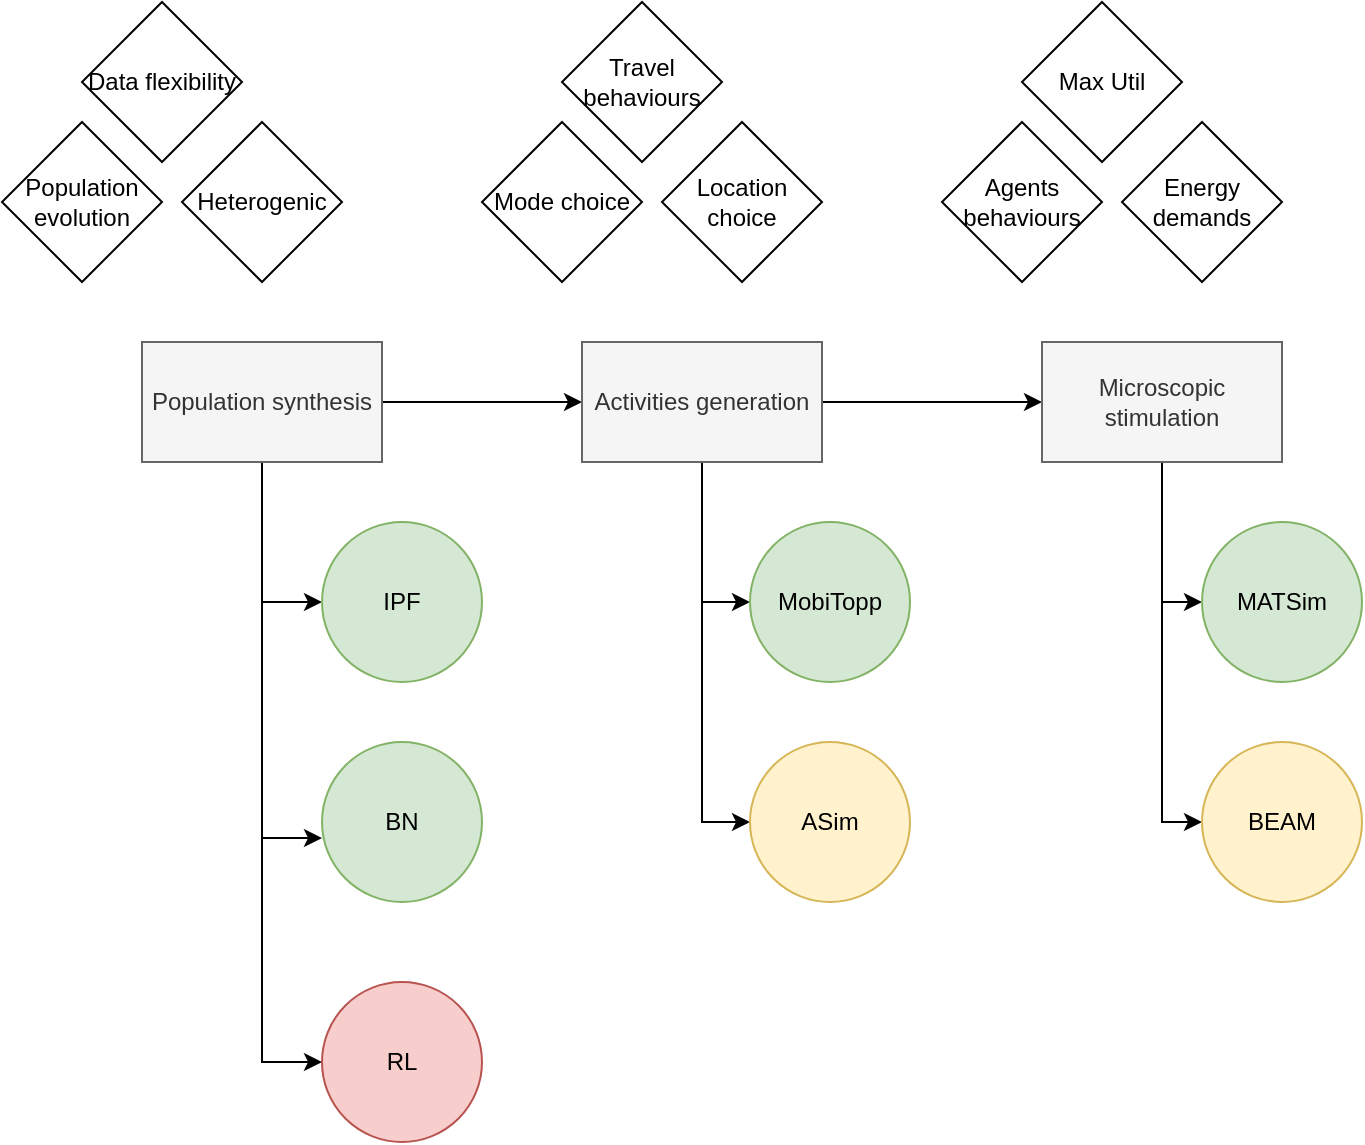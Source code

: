 <mxfile version="20.2.2" type="github">
  <diagram id="q6uRK-oxB6_HJzUdJctA" name="Page-1">
    <mxGraphModel dx="1422" dy="737" grid="1" gridSize="10" guides="1" tooltips="1" connect="1" arrows="1" fold="1" page="1" pageScale="1" pageWidth="827" pageHeight="1169" math="0" shadow="0">
      <root>
        <mxCell id="0" />
        <mxCell id="1" parent="0" />
        <mxCell id="lA137ORDE0Yeb99w4U_h-21" style="edgeStyle=orthogonalEdgeStyle;rounded=0;orthogonalLoop=1;jettySize=auto;html=1;exitX=1;exitY=0.5;exitDx=0;exitDy=0;entryX=0;entryY=0.5;entryDx=0;entryDy=0;" edge="1" parent="1" source="lA137ORDE0Yeb99w4U_h-3" target="lA137ORDE0Yeb99w4U_h-4">
          <mxGeometry relative="1" as="geometry" />
        </mxCell>
        <mxCell id="lA137ORDE0Yeb99w4U_h-25" style="edgeStyle=orthogonalEdgeStyle;rounded=0;orthogonalLoop=1;jettySize=auto;html=1;exitX=0.5;exitY=1;exitDx=0;exitDy=0;entryX=0;entryY=0.5;entryDx=0;entryDy=0;" edge="1" parent="1" source="lA137ORDE0Yeb99w4U_h-3" target="lA137ORDE0Yeb99w4U_h-10">
          <mxGeometry relative="1" as="geometry" />
        </mxCell>
        <mxCell id="lA137ORDE0Yeb99w4U_h-26" style="edgeStyle=orthogonalEdgeStyle;rounded=0;orthogonalLoop=1;jettySize=auto;html=1;entryX=0;entryY=0.6;entryDx=0;entryDy=0;entryPerimeter=0;" edge="1" parent="1" source="lA137ORDE0Yeb99w4U_h-3" target="lA137ORDE0Yeb99w4U_h-11">
          <mxGeometry relative="1" as="geometry" />
        </mxCell>
        <mxCell id="lA137ORDE0Yeb99w4U_h-27" style="edgeStyle=orthogonalEdgeStyle;rounded=0;orthogonalLoop=1;jettySize=auto;html=1;entryX=0;entryY=0.5;entryDx=0;entryDy=0;" edge="1" parent="1" source="lA137ORDE0Yeb99w4U_h-3" target="lA137ORDE0Yeb99w4U_h-12">
          <mxGeometry relative="1" as="geometry" />
        </mxCell>
        <mxCell id="lA137ORDE0Yeb99w4U_h-3" value="Population synthesis" style="rounded=0;whiteSpace=wrap;html=1;fillColor=#f5f5f5;fontColor=#333333;strokeColor=#666666;" vertex="1" parent="1">
          <mxGeometry x="110" y="240" width="120" height="60" as="geometry" />
        </mxCell>
        <mxCell id="lA137ORDE0Yeb99w4U_h-22" style="edgeStyle=orthogonalEdgeStyle;rounded=0;orthogonalLoop=1;jettySize=auto;html=1;entryX=0;entryY=0.5;entryDx=0;entryDy=0;" edge="1" parent="1" source="lA137ORDE0Yeb99w4U_h-4" target="lA137ORDE0Yeb99w4U_h-5">
          <mxGeometry relative="1" as="geometry" />
        </mxCell>
        <mxCell id="lA137ORDE0Yeb99w4U_h-23" style="edgeStyle=orthogonalEdgeStyle;rounded=0;orthogonalLoop=1;jettySize=auto;html=1;exitX=0.5;exitY=1;exitDx=0;exitDy=0;entryX=0;entryY=0.5;entryDx=0;entryDy=0;" edge="1" parent="1" source="lA137ORDE0Yeb99w4U_h-4" target="lA137ORDE0Yeb99w4U_h-8">
          <mxGeometry relative="1" as="geometry" />
        </mxCell>
        <mxCell id="lA137ORDE0Yeb99w4U_h-29" style="edgeStyle=orthogonalEdgeStyle;rounded=0;orthogonalLoop=1;jettySize=auto;html=1;entryX=0;entryY=0.5;entryDx=0;entryDy=0;" edge="1" parent="1" source="lA137ORDE0Yeb99w4U_h-4" target="lA137ORDE0Yeb99w4U_h-9">
          <mxGeometry relative="1" as="geometry" />
        </mxCell>
        <mxCell id="lA137ORDE0Yeb99w4U_h-4" value="Activities generation" style="rounded=0;whiteSpace=wrap;html=1;fillColor=#f5f5f5;fontColor=#333333;strokeColor=#666666;" vertex="1" parent="1">
          <mxGeometry x="330" y="240" width="120" height="60" as="geometry" />
        </mxCell>
        <mxCell id="lA137ORDE0Yeb99w4U_h-30" style="edgeStyle=orthogonalEdgeStyle;rounded=0;orthogonalLoop=1;jettySize=auto;html=1;entryX=0;entryY=0.5;entryDx=0;entryDy=0;" edge="1" parent="1" source="lA137ORDE0Yeb99w4U_h-5" target="lA137ORDE0Yeb99w4U_h-6">
          <mxGeometry relative="1" as="geometry" />
        </mxCell>
        <mxCell id="lA137ORDE0Yeb99w4U_h-31" style="edgeStyle=orthogonalEdgeStyle;rounded=0;orthogonalLoop=1;jettySize=auto;html=1;entryX=0;entryY=0.5;entryDx=0;entryDy=0;" edge="1" parent="1" source="lA137ORDE0Yeb99w4U_h-5" target="lA137ORDE0Yeb99w4U_h-7">
          <mxGeometry relative="1" as="geometry" />
        </mxCell>
        <mxCell id="lA137ORDE0Yeb99w4U_h-5" value="Microscopic stimulation" style="rounded=0;whiteSpace=wrap;html=1;fillColor=#f5f5f5;fontColor=#333333;strokeColor=#666666;" vertex="1" parent="1">
          <mxGeometry x="560" y="240" width="120" height="60" as="geometry" />
        </mxCell>
        <mxCell id="lA137ORDE0Yeb99w4U_h-6" value="MATSim" style="ellipse;whiteSpace=wrap;html=1;aspect=fixed;fillColor=#d5e8d4;strokeColor=#82b366;" vertex="1" parent="1">
          <mxGeometry x="640" y="330" width="80" height="80" as="geometry" />
        </mxCell>
        <mxCell id="lA137ORDE0Yeb99w4U_h-7" value="BEAM" style="ellipse;whiteSpace=wrap;html=1;aspect=fixed;fillColor=#fff2cc;strokeColor=#d6b656;" vertex="1" parent="1">
          <mxGeometry x="640" y="440" width="80" height="80" as="geometry" />
        </mxCell>
        <mxCell id="lA137ORDE0Yeb99w4U_h-8" value="MobiTopp" style="ellipse;whiteSpace=wrap;html=1;aspect=fixed;fillColor=#d5e8d4;strokeColor=#82b366;" vertex="1" parent="1">
          <mxGeometry x="414" y="330" width="80" height="80" as="geometry" />
        </mxCell>
        <mxCell id="lA137ORDE0Yeb99w4U_h-9" value="ASim" style="ellipse;whiteSpace=wrap;html=1;aspect=fixed;fillColor=#fff2cc;strokeColor=#d6b656;" vertex="1" parent="1">
          <mxGeometry x="414" y="440" width="80" height="80" as="geometry" />
        </mxCell>
        <mxCell id="lA137ORDE0Yeb99w4U_h-10" value="IPF" style="ellipse;whiteSpace=wrap;html=1;aspect=fixed;fillColor=#d5e8d4;strokeColor=#82b366;" vertex="1" parent="1">
          <mxGeometry x="200" y="330" width="80" height="80" as="geometry" />
        </mxCell>
        <mxCell id="lA137ORDE0Yeb99w4U_h-11" value="BN" style="ellipse;whiteSpace=wrap;html=1;aspect=fixed;fillColor=#d5e8d4;strokeColor=#82b366;" vertex="1" parent="1">
          <mxGeometry x="200" y="440" width="80" height="80" as="geometry" />
        </mxCell>
        <mxCell id="lA137ORDE0Yeb99w4U_h-12" value="RL" style="ellipse;whiteSpace=wrap;html=1;aspect=fixed;fillColor=#f8cecc;strokeColor=#b85450;" vertex="1" parent="1">
          <mxGeometry x="200" y="560" width="80" height="80" as="geometry" />
        </mxCell>
        <mxCell id="lA137ORDE0Yeb99w4U_h-16" value="Population evolution" style="rhombus;whiteSpace=wrap;html=1;" vertex="1" parent="1">
          <mxGeometry x="40" y="130" width="80" height="80" as="geometry" />
        </mxCell>
        <mxCell id="lA137ORDE0Yeb99w4U_h-17" value="Mode choice" style="rhombus;whiteSpace=wrap;html=1;" vertex="1" parent="1">
          <mxGeometry x="280" y="130" width="80" height="80" as="geometry" />
        </mxCell>
        <mxCell id="lA137ORDE0Yeb99w4U_h-18" value="Location choice" style="rhombus;whiteSpace=wrap;html=1;" vertex="1" parent="1">
          <mxGeometry x="370" y="130" width="80" height="80" as="geometry" />
        </mxCell>
        <mxCell id="lA137ORDE0Yeb99w4U_h-19" value="Travel behaviours" style="rhombus;whiteSpace=wrap;html=1;" vertex="1" parent="1">
          <mxGeometry x="320" y="70" width="80" height="80" as="geometry" />
        </mxCell>
        <mxCell id="lA137ORDE0Yeb99w4U_h-20" value="Agents behaviours" style="rhombus;whiteSpace=wrap;html=1;" vertex="1" parent="1">
          <mxGeometry x="510" y="130" width="80" height="80" as="geometry" />
        </mxCell>
        <mxCell id="lA137ORDE0Yeb99w4U_h-32" value="Data flexibility" style="rhombus;whiteSpace=wrap;html=1;" vertex="1" parent="1">
          <mxGeometry x="80" y="70" width="80" height="80" as="geometry" />
        </mxCell>
        <mxCell id="lA137ORDE0Yeb99w4U_h-33" value="Energy demands" style="rhombus;whiteSpace=wrap;html=1;" vertex="1" parent="1">
          <mxGeometry x="600" y="130" width="80" height="80" as="geometry" />
        </mxCell>
        <mxCell id="lA137ORDE0Yeb99w4U_h-36" value="Heterogenic" style="rhombus;whiteSpace=wrap;html=1;" vertex="1" parent="1">
          <mxGeometry x="130" y="130" width="80" height="80" as="geometry" />
        </mxCell>
        <mxCell id="lA137ORDE0Yeb99w4U_h-37" value="Max Util" style="rhombus;whiteSpace=wrap;html=1;" vertex="1" parent="1">
          <mxGeometry x="550" y="70" width="80" height="80" as="geometry" />
        </mxCell>
      </root>
    </mxGraphModel>
  </diagram>
</mxfile>
